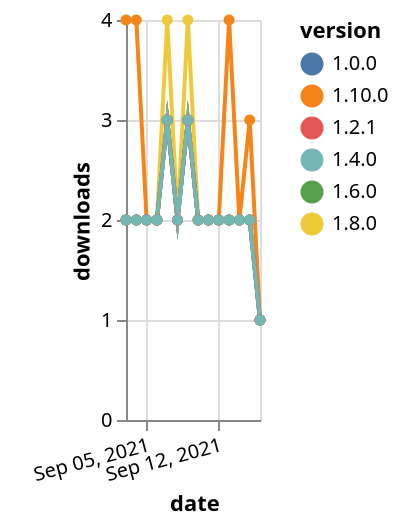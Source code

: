 {"$schema": "https://vega.github.io/schema/vega-lite/v5.json", "description": "A simple bar chart with embedded data.", "data": {"values": [{"date": "2021-09-03", "total": 1027, "delta": 2, "version": "1.6.0"}, {"date": "2021-09-04", "total": 1029, "delta": 2, "version": "1.6.0"}, {"date": "2021-09-05", "total": 1031, "delta": 2, "version": "1.6.0"}, {"date": "2021-09-06", "total": 1033, "delta": 2, "version": "1.6.0"}, {"date": "2021-09-07", "total": 1036, "delta": 3, "version": "1.6.0"}, {"date": "2021-09-08", "total": 1038, "delta": 2, "version": "1.6.0"}, {"date": "2021-09-09", "total": 1041, "delta": 3, "version": "1.6.0"}, {"date": "2021-09-10", "total": 1043, "delta": 2, "version": "1.6.0"}, {"date": "2021-09-11", "total": 1045, "delta": 2, "version": "1.6.0"}, {"date": "2021-09-12", "total": 1047, "delta": 2, "version": "1.6.0"}, {"date": "2021-09-13", "total": 1049, "delta": 2, "version": "1.6.0"}, {"date": "2021-09-14", "total": 1051, "delta": 2, "version": "1.6.0"}, {"date": "2021-09-15", "total": 1053, "delta": 2, "version": "1.6.0"}, {"date": "2021-09-16", "total": 1054, "delta": 1, "version": "1.6.0"}, {"date": "2021-09-03", "total": 730, "delta": 2, "version": "1.8.0"}, {"date": "2021-09-04", "total": 732, "delta": 2, "version": "1.8.0"}, {"date": "2021-09-05", "total": 734, "delta": 2, "version": "1.8.0"}, {"date": "2021-09-06", "total": 736, "delta": 2, "version": "1.8.0"}, {"date": "2021-09-07", "total": 740, "delta": 4, "version": "1.8.0"}, {"date": "2021-09-08", "total": 742, "delta": 2, "version": "1.8.0"}, {"date": "2021-09-09", "total": 746, "delta": 4, "version": "1.8.0"}, {"date": "2021-09-10", "total": 748, "delta": 2, "version": "1.8.0"}, {"date": "2021-09-11", "total": 750, "delta": 2, "version": "1.8.0"}, {"date": "2021-09-12", "total": 752, "delta": 2, "version": "1.8.0"}, {"date": "2021-09-13", "total": 754, "delta": 2, "version": "1.8.0"}, {"date": "2021-09-14", "total": 756, "delta": 2, "version": "1.8.0"}, {"date": "2021-09-15", "total": 758, "delta": 2, "version": "1.8.0"}, {"date": "2021-09-16", "total": 759, "delta": 1, "version": "1.8.0"}, {"date": "2021-09-03", "total": 242, "delta": 4, "version": "1.10.0"}, {"date": "2021-09-04", "total": 246, "delta": 4, "version": "1.10.0"}, {"date": "2021-09-05", "total": 248, "delta": 2, "version": "1.10.0"}, {"date": "2021-09-06", "total": 250, "delta": 2, "version": "1.10.0"}, {"date": "2021-09-07", "total": 253, "delta": 3, "version": "1.10.0"}, {"date": "2021-09-08", "total": 255, "delta": 2, "version": "1.10.0"}, {"date": "2021-09-09", "total": 258, "delta": 3, "version": "1.10.0"}, {"date": "2021-09-10", "total": 260, "delta": 2, "version": "1.10.0"}, {"date": "2021-09-11", "total": 262, "delta": 2, "version": "1.10.0"}, {"date": "2021-09-12", "total": 264, "delta": 2, "version": "1.10.0"}, {"date": "2021-09-13", "total": 268, "delta": 4, "version": "1.10.0"}, {"date": "2021-09-14", "total": 270, "delta": 2, "version": "1.10.0"}, {"date": "2021-09-15", "total": 273, "delta": 3, "version": "1.10.0"}, {"date": "2021-09-16", "total": 274, "delta": 1, "version": "1.10.0"}, {"date": "2021-09-03", "total": 2101, "delta": 2, "version": "1.0.0"}, {"date": "2021-09-04", "total": 2103, "delta": 2, "version": "1.0.0"}, {"date": "2021-09-05", "total": 2105, "delta": 2, "version": "1.0.0"}, {"date": "2021-09-06", "total": 2107, "delta": 2, "version": "1.0.0"}, {"date": "2021-09-07", "total": 2110, "delta": 3, "version": "1.0.0"}, {"date": "2021-09-08", "total": 2112, "delta": 2, "version": "1.0.0"}, {"date": "2021-09-09", "total": 2115, "delta": 3, "version": "1.0.0"}, {"date": "2021-09-10", "total": 2117, "delta": 2, "version": "1.0.0"}, {"date": "2021-09-11", "total": 2119, "delta": 2, "version": "1.0.0"}, {"date": "2021-09-12", "total": 2121, "delta": 2, "version": "1.0.0"}, {"date": "2021-09-13", "total": 2123, "delta": 2, "version": "1.0.0"}, {"date": "2021-09-14", "total": 2125, "delta": 2, "version": "1.0.0"}, {"date": "2021-09-15", "total": 2127, "delta": 2, "version": "1.0.0"}, {"date": "2021-09-16", "total": 2128, "delta": 1, "version": "1.0.0"}, {"date": "2021-09-03", "total": 1671, "delta": 2, "version": "1.2.1"}, {"date": "2021-09-04", "total": 1673, "delta": 2, "version": "1.2.1"}, {"date": "2021-09-05", "total": 1675, "delta": 2, "version": "1.2.1"}, {"date": "2021-09-06", "total": 1677, "delta": 2, "version": "1.2.1"}, {"date": "2021-09-07", "total": 1680, "delta": 3, "version": "1.2.1"}, {"date": "2021-09-08", "total": 1682, "delta": 2, "version": "1.2.1"}, {"date": "2021-09-09", "total": 1685, "delta": 3, "version": "1.2.1"}, {"date": "2021-09-10", "total": 1687, "delta": 2, "version": "1.2.1"}, {"date": "2021-09-11", "total": 1689, "delta": 2, "version": "1.2.1"}, {"date": "2021-09-12", "total": 1691, "delta": 2, "version": "1.2.1"}, {"date": "2021-09-13", "total": 1693, "delta": 2, "version": "1.2.1"}, {"date": "2021-09-14", "total": 1695, "delta": 2, "version": "1.2.1"}, {"date": "2021-09-15", "total": 1697, "delta": 2, "version": "1.2.1"}, {"date": "2021-09-16", "total": 1698, "delta": 1, "version": "1.2.1"}, {"date": "2021-09-03", "total": 1491, "delta": 2, "version": "1.4.0"}, {"date": "2021-09-04", "total": 1493, "delta": 2, "version": "1.4.0"}, {"date": "2021-09-05", "total": 1495, "delta": 2, "version": "1.4.0"}, {"date": "2021-09-06", "total": 1497, "delta": 2, "version": "1.4.0"}, {"date": "2021-09-07", "total": 1500, "delta": 3, "version": "1.4.0"}, {"date": "2021-09-08", "total": 1502, "delta": 2, "version": "1.4.0"}, {"date": "2021-09-09", "total": 1505, "delta": 3, "version": "1.4.0"}, {"date": "2021-09-10", "total": 1507, "delta": 2, "version": "1.4.0"}, {"date": "2021-09-11", "total": 1509, "delta": 2, "version": "1.4.0"}, {"date": "2021-09-12", "total": 1511, "delta": 2, "version": "1.4.0"}, {"date": "2021-09-13", "total": 1513, "delta": 2, "version": "1.4.0"}, {"date": "2021-09-14", "total": 1515, "delta": 2, "version": "1.4.0"}, {"date": "2021-09-15", "total": 1517, "delta": 2, "version": "1.4.0"}, {"date": "2021-09-16", "total": 1518, "delta": 1, "version": "1.4.0"}]}, "width": "container", "mark": {"type": "line", "point": {"filled": true}}, "encoding": {"x": {"field": "date", "type": "temporal", "timeUnit": "yearmonthdate", "title": "date", "axis": {"labelAngle": -15}}, "y": {"field": "delta", "type": "quantitative", "title": "downloads"}, "color": {"field": "version", "type": "nominal"}, "tooltip": {"field": "delta"}}}